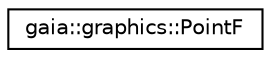digraph G
{
  edge [fontname="Helvetica",fontsize="10",labelfontname="Helvetica",labelfontsize="10"];
  node [fontname="Helvetica",fontsize="10",shape=record];
  rankdir=LR;
  Node1 [label="gaia::graphics::PointF",height=0.2,width=0.4,color="black", fillcolor="white", style="filled",URL="$da/dfb/classgaia_1_1graphics_1_1_point_f.html",tooltip="PointF holds two float coordinates."];
}
